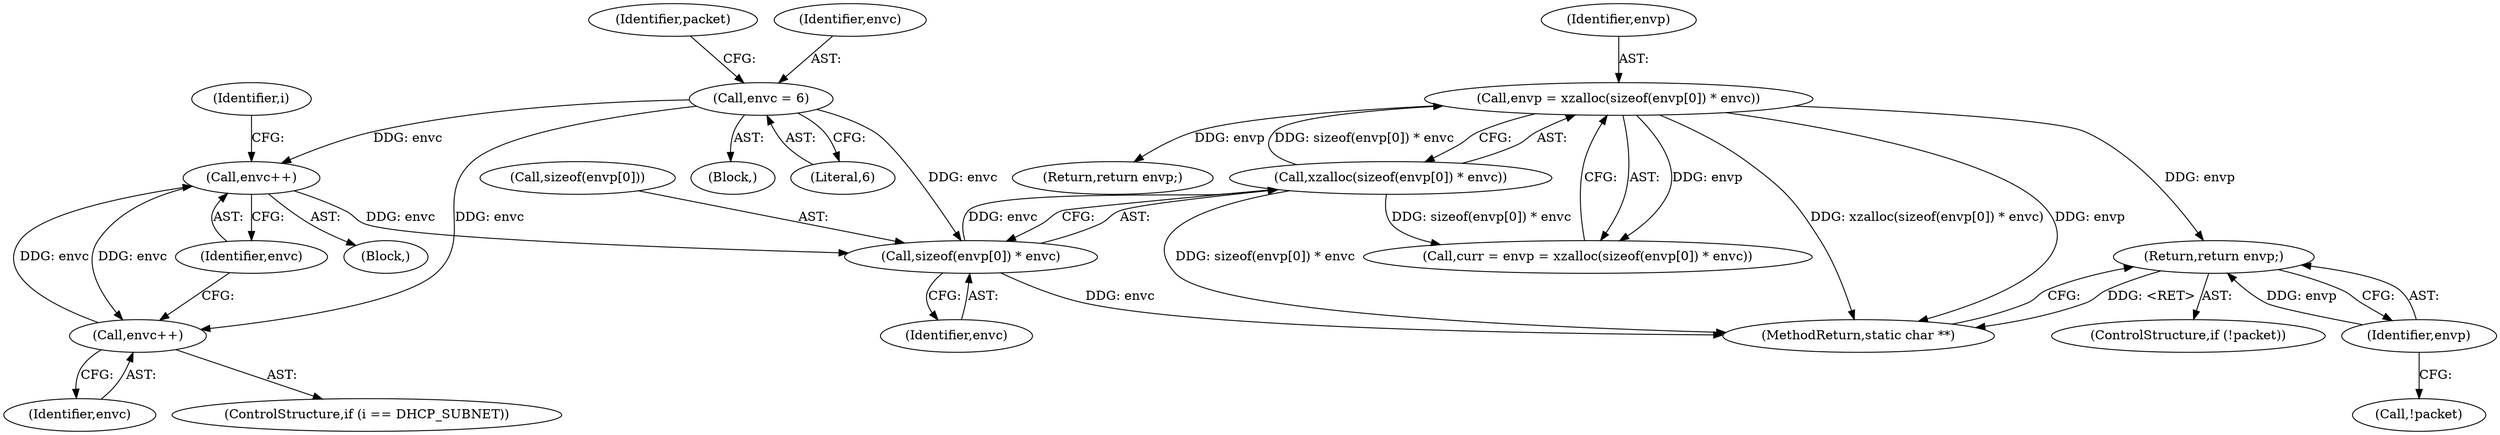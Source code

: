 digraph "0_busybox_74d9f1ba37010face4bd1449df4d60dd84450b06_0@pointer" {
"1000206" [label="(Return,return envp;)"];
"1000207" [label="(Identifier,envp)"];
"1000182" [label="(Call,envp = xzalloc(sizeof(envp[0]) * envc))"];
"1000184" [label="(Call,xzalloc(sizeof(envp[0]) * envc))"];
"1000185" [label="(Call,sizeof(envp[0]) * envc)"];
"1000134" [label="(Call,envc = 6)"];
"1000173" [label="(Call,envc++)"];
"1000171" [label="(Call,envc++)"];
"1000157" [label="(Block,)"];
"1000180" [label="(Call,curr = envp = xzalloc(sizeof(envp[0]) * envc))"];
"1000190" [label="(Identifier,envc)"];
"1000468" [label="(Return,return envp;)"];
"1000136" [label="(Literal,6)"];
"1000174" [label="(Identifier,envc)"];
"1000183" [label="(Identifier,envp)"];
"1000184" [label="(Call,xzalloc(sizeof(envp[0]) * envc))"];
"1000138" [label="(Identifier,packet)"];
"1000186" [label="(Call,sizeof(envp[0]))"];
"1000207" [label="(Identifier,envp)"];
"1000470" [label="(MethodReturn,static char **)"];
"1000185" [label="(Call,sizeof(envp[0]) * envc)"];
"1000206" [label="(Return,return envp;)"];
"1000117" [label="(Block,)"];
"1000134" [label="(Call,envc = 6)"];
"1000135" [label="(Identifier,envc)"];
"1000204" [label="(Call,!packet)"];
"1000203" [label="(ControlStructure,if (!packet))"];
"1000172" [label="(Identifier,envc)"];
"1000171" [label="(Call,envc++)"];
"1000173" [label="(Call,envc++)"];
"1000182" [label="(Call,envp = xzalloc(sizeof(envp[0]) * envc))"];
"1000167" [label="(ControlStructure,if (i == DHCP_SUBNET))"];
"1000177" [label="(Identifier,i)"];
"1000206" -> "1000203"  [label="AST: "];
"1000206" -> "1000207"  [label="CFG: "];
"1000207" -> "1000206"  [label="AST: "];
"1000470" -> "1000206"  [label="CFG: "];
"1000206" -> "1000470"  [label="DDG: <RET>"];
"1000207" -> "1000206"  [label="DDG: envp"];
"1000182" -> "1000206"  [label="DDG: envp"];
"1000207" -> "1000204"  [label="CFG: "];
"1000182" -> "1000180"  [label="AST: "];
"1000182" -> "1000184"  [label="CFG: "];
"1000183" -> "1000182"  [label="AST: "];
"1000184" -> "1000182"  [label="AST: "];
"1000180" -> "1000182"  [label="CFG: "];
"1000182" -> "1000470"  [label="DDG: xzalloc(sizeof(envp[0]) * envc)"];
"1000182" -> "1000470"  [label="DDG: envp"];
"1000182" -> "1000180"  [label="DDG: envp"];
"1000184" -> "1000182"  [label="DDG: sizeof(envp[0]) * envc"];
"1000182" -> "1000468"  [label="DDG: envp"];
"1000184" -> "1000185"  [label="CFG: "];
"1000185" -> "1000184"  [label="AST: "];
"1000184" -> "1000470"  [label="DDG: sizeof(envp[0]) * envc"];
"1000184" -> "1000180"  [label="DDG: sizeof(envp[0]) * envc"];
"1000185" -> "1000184"  [label="DDG: envc"];
"1000185" -> "1000190"  [label="CFG: "];
"1000186" -> "1000185"  [label="AST: "];
"1000190" -> "1000185"  [label="AST: "];
"1000185" -> "1000470"  [label="DDG: envc"];
"1000134" -> "1000185"  [label="DDG: envc"];
"1000173" -> "1000185"  [label="DDG: envc"];
"1000134" -> "1000117"  [label="AST: "];
"1000134" -> "1000136"  [label="CFG: "];
"1000135" -> "1000134"  [label="AST: "];
"1000136" -> "1000134"  [label="AST: "];
"1000138" -> "1000134"  [label="CFG: "];
"1000134" -> "1000171"  [label="DDG: envc"];
"1000134" -> "1000173"  [label="DDG: envc"];
"1000173" -> "1000157"  [label="AST: "];
"1000173" -> "1000174"  [label="CFG: "];
"1000174" -> "1000173"  [label="AST: "];
"1000177" -> "1000173"  [label="CFG: "];
"1000173" -> "1000171"  [label="DDG: envc"];
"1000171" -> "1000173"  [label="DDG: envc"];
"1000171" -> "1000167"  [label="AST: "];
"1000171" -> "1000172"  [label="CFG: "];
"1000172" -> "1000171"  [label="AST: "];
"1000174" -> "1000171"  [label="CFG: "];
}

